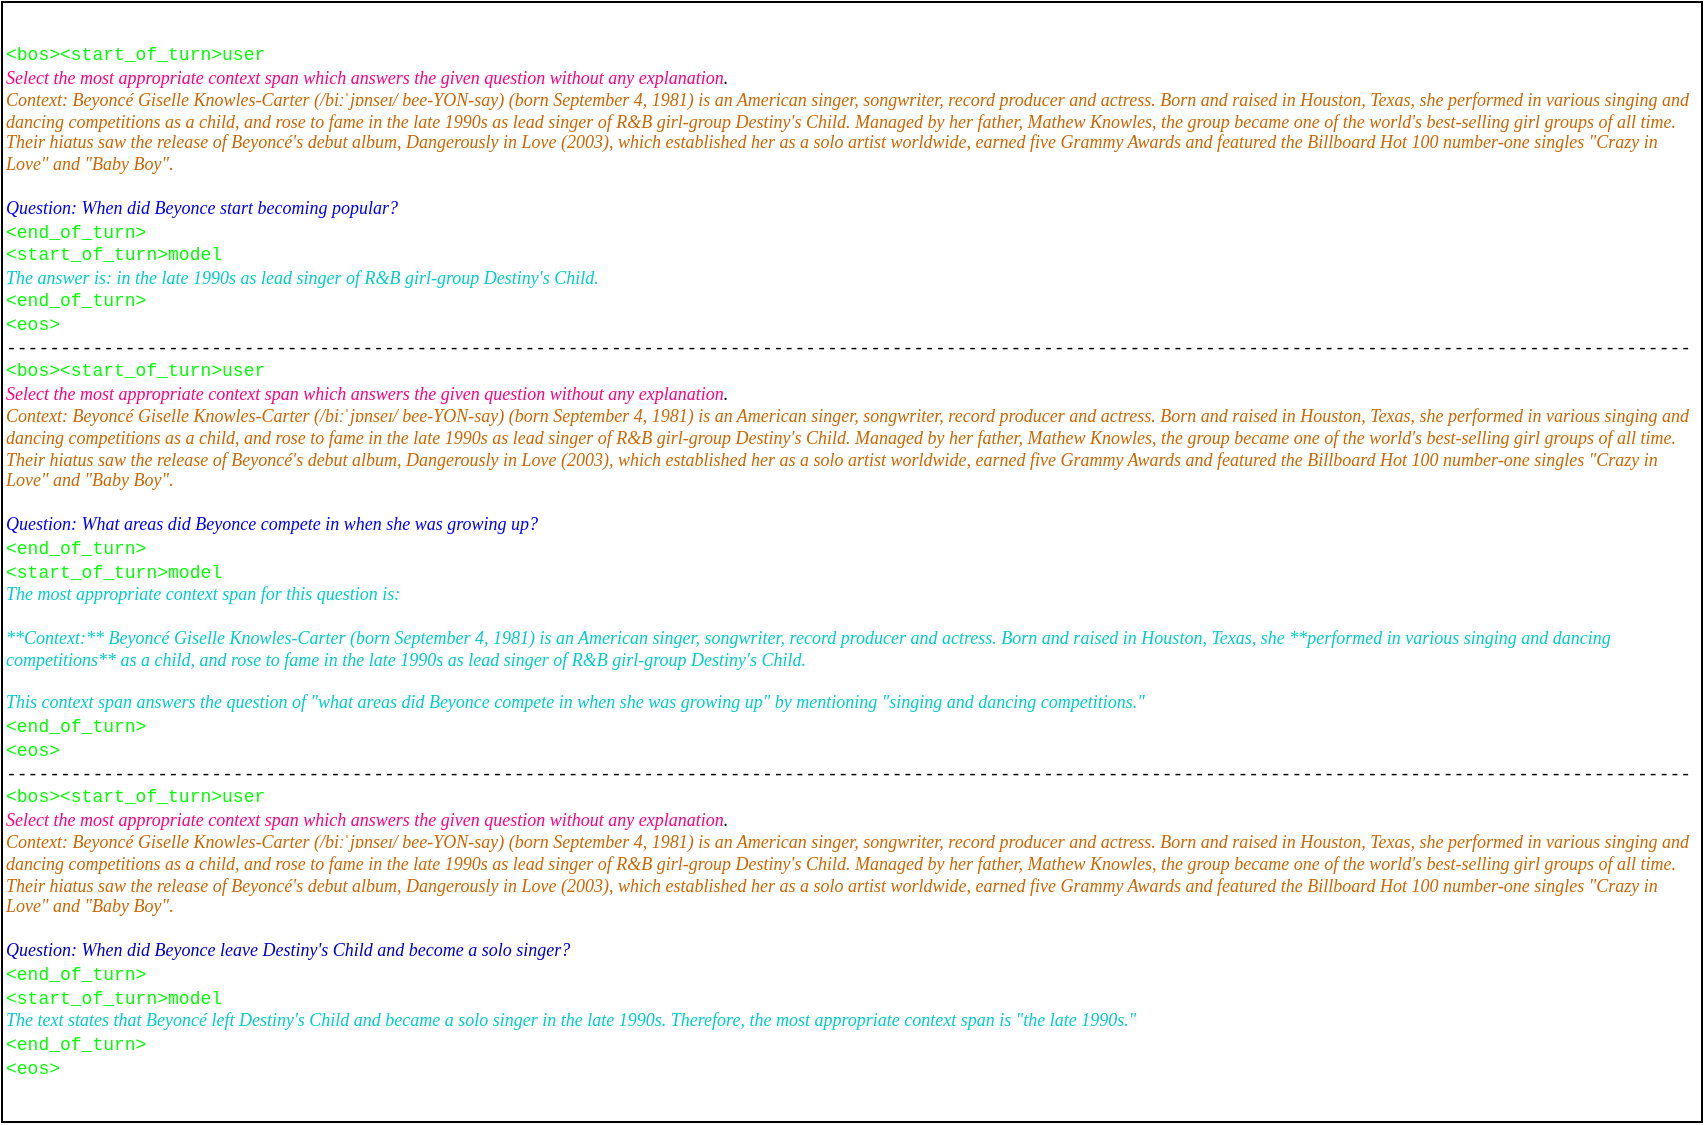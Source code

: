 <mxfile version="24.7.8">
  <diagram name="Page-1" id="EZSiDiUUW-A3F3POD66w">
    <mxGraphModel dx="1379" dy="797" grid="1" gridSize="10" guides="1" tooltips="1" connect="1" arrows="1" fold="1" page="1" pageScale="1" pageWidth="850" pageHeight="1100" math="0" shadow="0">
      <root>
        <mxCell id="0" />
        <mxCell id="1" parent="0" />
        <mxCell id="YwIDt_8FfxX6Np0XqLLu-5" value="&lt;div align=&quot;left&quot; style=&quot;font-size: 9px;&quot;&gt;&lt;font face=&quot;Garamond&quot; style=&quot;font-size: 9px;&quot;&gt;&lt;font face=&quot;Courier New&quot; style=&quot;font-size: 9px;&quot;&gt;&lt;font color=&quot;#00ff00&quot; style=&quot;font-size: 9px;&quot;&gt;&amp;lt;bos&amp;gt;&amp;lt;start_of_turn&amp;gt;user&lt;/font&gt;&lt;br style=&quot;font-size: 9px;&quot;&gt;&lt;/font&gt;&lt;/font&gt;&lt;font style=&quot;font-size: 9px;&quot; face=&quot;Lucida Console&quot;&gt;&lt;font style=&quot;font-size: 9px;&quot;&gt;&lt;i style=&quot;font-size: 9px;&quot;&gt;&lt;font color=&quot;#ff0080&quot; style=&quot;font-size: 9px;&quot;&gt;Select the most appropriate context span which answers the given question without any explanation&lt;/font&gt;.&amp;nbsp;&lt;/i&gt;&lt;/font&gt;&lt;/font&gt;&lt;/div&gt;&lt;div align=&quot;left&quot; style=&quot;font-size: 9px;&quot;&gt;&lt;font style=&quot;font-size: 9px;&quot; face=&quot;Lucida Console&quot;&gt;&lt;font style=&quot;font-size: 9px;&quot;&gt;&lt;i style=&quot;font-size: 9px;&quot;&gt;&lt;font color=&quot;#cc6600&quot; style=&quot;font-size: 9px;&quot;&gt;Context: Beyoncé Giselle Knowles-Carter (/biːˈjɒnseɪ/ bee-YON-say) (born September 4, 1981) is an American singer, songwriter, record producer and actress. Born and raised in Houston, Texas, she performed in various singing and dancing competitions as a child, and rose to fame in the late 1990s as lead singer of R&amp;amp;B girl-group Destiny&#39;s Child. Managed by her father, Mathew Knowles, the group became one of the world&#39;s best-selling girl groups of all time. Their hiatus saw the release of Beyoncé&#39;s debut album, Dangerously in Love (2003), which established her as a solo artist worldwide, earned five Grammy Awards and featured the Billboard Hot 100 number-one singles &quot;Crazy in Love&quot; and &quot;Baby Boy&quot;.&lt;/font&gt;&lt;br style=&quot;font-size: 9px;&quot;&gt;&lt;br style=&quot;font-size: 9px;&quot;&gt;&lt;font color=&quot;#0000ff&quot; style=&quot;font-size: 9px;&quot;&gt;Question: When did Beyonce start becoming popular?&lt;/font&gt;&lt;/i&gt;&lt;/font&gt;&lt;/font&gt;&lt;font face=&quot;Garamond&quot; style=&quot;font-size: 9px;&quot;&gt;&lt;font face=&quot;Courier New&quot; style=&quot;font-size: 9px;&quot;&gt;&lt;font color=&quot;#00ff00&quot; style=&quot;font-size: 9px;&quot;&gt;&lt;br&gt;&lt;/font&gt;&lt;/font&gt;&lt;/font&gt;&lt;/div&gt;&lt;div align=&quot;left&quot; style=&quot;font-size: 9px;&quot;&gt;&lt;font face=&quot;Garamond&quot; style=&quot;font-size: 9px;&quot;&gt;&lt;font face=&quot;Courier New&quot; style=&quot;font-size: 9px;&quot;&gt;&lt;font color=&quot;#00ff00&quot; style=&quot;font-size: 9px;&quot;&gt;&amp;lt;end_of_turn&amp;gt;&lt;/font&gt;&lt;br style=&quot;font-size: 9px;&quot;&gt;&lt;/font&gt;&lt;/font&gt;&lt;font face=&quot;Garamond&quot; style=&quot;font-size: 9px;&quot;&gt;&lt;font face=&quot;Courier New&quot; style=&quot;font-size: 9px;&quot;&gt;&lt;font color=&quot;#00ff00&quot; style=&quot;font-size: 9px;&quot;&gt;&amp;lt;start_of_turn&amp;gt;model&lt;/font&gt;&lt;/font&gt;&lt;/font&gt;&lt;br style=&quot;font-size: 9px;&quot;&gt;&lt;font style=&quot;font-size: 9px;&quot; face=&quot;Lucida Console&quot; color=&quot;#00cccc&quot;&gt;&lt;font style=&quot;font-size: 9px;&quot;&gt;&lt;i style=&quot;font-size: 9px;&quot;&gt;The answer is: in the late 1990s as lead singer of R&amp;amp;B girl-group Destiny&#39;s Child.&lt;/i&gt;&lt;/font&gt;&lt;/font&gt;&lt;/div&gt;&lt;div align=&quot;left&quot; style=&quot;font-size: 9px;&quot;&gt;&lt;font face=&quot;Garamond&quot; style=&quot;font-size: 9px;&quot;&gt;&lt;font face=&quot;Courier New&quot; style=&quot;font-size: 9px;&quot;&gt;&lt;font color=&quot;#00ff00&quot; style=&quot;font-size: 9px;&quot;&gt;&amp;lt;end_of_turn&amp;gt;&lt;/font&gt;&lt;/font&gt;&lt;/font&gt;&lt;font face=&quot;Garamond&quot; style=&quot;font-size: 9px;&quot;&gt;&lt;font face=&quot;Courier New&quot; style=&quot;font-size: 9px;&quot;&gt;&lt;font color=&quot;#00ff00&quot; style=&quot;font-size: 9px;&quot;&gt;&lt;br&gt;&lt;/font&gt;&lt;/font&gt;&lt;/font&gt;&lt;/div&gt;&lt;div align=&quot;left&quot; style=&quot;font-size: 9px;&quot;&gt;&lt;font face=&quot;Garamond&quot; style=&quot;font-size: 9px;&quot;&gt;&lt;font face=&quot;Courier New&quot; style=&quot;font-size: 9px;&quot;&gt;&lt;font color=&quot;#00ff00&quot; style=&quot;font-size: 9px;&quot;&gt;&amp;lt;eos&amp;gt;&lt;/font&gt;&lt;br style=&quot;font-size: 9px;&quot;&gt;------------------------------------------------------------------------------------------------------------------------------------------------------------&lt;br style=&quot;font-size: 9px;&quot;&gt;&lt;/font&gt;&lt;/font&gt;&lt;font face=&quot;Garamond&quot; style=&quot;font-size: 9px;&quot;&gt;&lt;font face=&quot;Courier New&quot; style=&quot;font-size: 9px;&quot;&gt;&lt;font color=&quot;#00ff00&quot; style=&quot;font-size: 9px;&quot;&gt;&amp;lt;bos&amp;gt;&amp;lt;start_of_turn&amp;gt;user&lt;/font&gt;&lt;/font&gt;&lt;/font&gt;&lt;br style=&quot;font-size: 9px;&quot;&gt;&lt;font style=&quot;font-size: 9px;&quot; face=&quot;Lucida Console&quot;&gt;&lt;font style=&quot;font-size: 9px;&quot;&gt;&lt;i style=&quot;font-size: 9px;&quot;&gt;&lt;font color=&quot;#ff0080&quot; style=&quot;font-size: 9px;&quot;&gt;Select the most appropriate context span which answers the given question without any explanation&lt;/font&gt;.&lt;/i&gt;&lt;/font&gt;&lt;/font&gt;&lt;font style=&quot;font-size: 9px;&quot; face=&quot;Lucida Console&quot;&gt;&lt;font style=&quot;font-size: 9px;&quot;&gt;&lt;i style=&quot;font-size: 9px;&quot;&gt; &lt;br style=&quot;font-size: 9px;&quot;&gt;&lt;font color=&quot;#cc6600&quot; style=&quot;font-size: 9px;&quot;&gt;Context: Beyoncé Giselle Knowles-Carter (/biːˈjɒnseɪ/ bee-YON-say) (born September 4, 1981) is an American singer, songwriter, record producer and actress. Born and raised in Houston, Texas, she performed in various singing and dancing competitions as a child, and rose to fame in the late 1990s as lead singer of R&amp;amp;B girl-group Destiny&#39;s Child. Managed by her father, Mathew Knowles, the group became one of the world&#39;s best-selling girl groups of all time. Their hiatus saw the release of Beyoncé&#39;s debut album, Dangerously in Love (2003), which established her as a solo artist worldwide, earned five Grammy Awards and featured the Billboard Hot 100 number-one singles &quot;Crazy in Love&quot; and &quot;Baby Boy&quot;.&lt;/font&gt;&lt;br style=&quot;font-size: 9px;&quot;&gt;&lt;br style=&quot;font-size: 9px;&quot;&gt;&lt;font color=&quot;#0000ff&quot; style=&quot;font-size: 9px;&quot;&gt;Question: What areas did Beyonce compete in when she was growing up?&lt;/font&gt;&lt;/i&gt;&lt;/font&gt;&lt;/font&gt;&lt;font face=&quot;Garamond&quot; style=&quot;font-size: 9px;&quot;&gt;&lt;font face=&quot;Courier New&quot; style=&quot;font-size: 9px;&quot;&gt;&lt;font color=&quot;#00ff00&quot; style=&quot;font-size: 9px;&quot;&gt;&lt;br&gt;&lt;/font&gt;&lt;/font&gt;&lt;/font&gt;&lt;/div&gt;&lt;div align=&quot;left&quot; style=&quot;font-size: 9px;&quot;&gt;&lt;font face=&quot;Garamond&quot; style=&quot;font-size: 9px;&quot;&gt;&lt;font face=&quot;Courier New&quot; style=&quot;font-size: 9px;&quot;&gt;&lt;font color=&quot;#00ff00&quot; style=&quot;font-size: 9px;&quot;&gt;&amp;lt;end_of_turn&amp;gt;&lt;/font&gt;&lt;/font&gt;&lt;/font&gt;&lt;br style=&quot;font-size: 9px;&quot;&gt;&lt;font face=&quot;Garamond&quot; style=&quot;font-size: 9px;&quot;&gt;&lt;font face=&quot;Courier New&quot; style=&quot;font-size: 9px;&quot;&gt;&lt;font color=&quot;#00ff00&quot; style=&quot;font-size: 9px;&quot;&gt;&amp;lt;start_of_turn&amp;gt;model&lt;/font&gt;&lt;br style=&quot;font-size: 9px;&quot;&gt;&lt;/font&gt;&lt;/font&gt;&lt;font style=&quot;font-size: 9px;&quot; face=&quot;Lucida Console&quot; color=&quot;#00cccc&quot;&gt;&lt;font style=&quot;font-size: 9px;&quot;&gt;&lt;i style=&quot;font-size: 9px;&quot;&gt;The most appropriate context span for this question is:&lt;br style=&quot;font-size: 9px;&quot;&gt;&lt;br style=&quot;font-size: 9px;&quot;&gt;**Context:** Beyoncé Giselle Knowles-Carter (born September 4, 1981) is an American singer, songwriter, record producer and actress. Born and raised in Houston, Texas, she **performed in various singing and dancing competitions** as a child, and rose to fame in the late 1990s as lead singer of R&amp;amp;B girl-group Destiny&#39;s Child.&lt;br style=&quot;font-size: 9px;&quot;&gt;&lt;br style=&quot;font-size: 9px;&quot;&gt;This context span answers the question of &quot;what areas did Beyonce compete in when she was growing up&quot; by mentioning &quot;singing and dancing competitions.&quot;&lt;/i&gt;&lt;/font&gt;&lt;/font&gt;&lt;font face=&quot;Garamond&quot; style=&quot;font-size: 9px;&quot;&gt;&lt;font face=&quot;Courier New&quot; style=&quot;font-size: 9px;&quot;&gt;&lt;font color=&quot;#00ff00&quot; style=&quot;font-size: 9px;&quot;&gt;&lt;br&gt;&lt;/font&gt;&lt;/font&gt;&lt;/font&gt;&lt;/div&gt;&lt;div align=&quot;left&quot; style=&quot;font-size: 9px;&quot;&gt;&lt;font face=&quot;Garamond&quot; style=&quot;font-size: 9px;&quot;&gt;&lt;font face=&quot;Courier New&quot; style=&quot;font-size: 9px;&quot;&gt;&lt;font color=&quot;#00ff00&quot; style=&quot;font-size: 9px;&quot;&gt;&amp;lt;end_of_turn&amp;gt;&lt;/font&gt;&lt;/font&gt;&lt;/font&gt;&lt;font face=&quot;Garamond&quot; style=&quot;font-size: 9px;&quot;&gt;&lt;font face=&quot;Courier New&quot; style=&quot;font-size: 9px;&quot;&gt;&lt;font color=&quot;#00ff00&quot; style=&quot;font-size: 9px;&quot;&gt;&lt;br&gt;&lt;/font&gt;&lt;/font&gt;&lt;/font&gt;&lt;/div&gt;&lt;div align=&quot;left&quot; style=&quot;font-size: 9px;&quot;&gt;&lt;font face=&quot;Garamond&quot; style=&quot;font-size: 9px;&quot;&gt;&lt;font face=&quot;Courier New&quot; style=&quot;font-size: 9px;&quot;&gt;&lt;font color=&quot;#00ff00&quot; style=&quot;font-size: 9px;&quot;&gt;&amp;lt;eos&amp;gt;&lt;/font&gt;&lt;/font&gt;&lt;/font&gt;&lt;font face=&quot;Garamond&quot; style=&quot;font-size: 9px;&quot;&gt;&lt;font face=&quot;Courier New&quot; style=&quot;font-size: 9px;&quot;&gt;&lt;br style=&quot;font-size: 9px;&quot;&gt;------------------------------------------------------------------------------------------------------------------------------------------------------------&lt;br style=&quot;font-size: 9px;&quot;&gt;&lt;/font&gt;&lt;/font&gt;&lt;font face=&quot;Garamond&quot; style=&quot;font-size: 9px;&quot;&gt;&lt;font face=&quot;Courier New&quot; style=&quot;font-size: 9px;&quot;&gt;&lt;font color=&quot;#00ff00&quot; style=&quot;font-size: 9px;&quot;&gt;&amp;lt;bos&amp;gt;&amp;lt;start_of_turn&amp;gt;user&lt;/font&gt;&lt;/font&gt;&lt;/font&gt;&lt;br style=&quot;font-size: 9px;&quot;&gt;&lt;font style=&quot;font-size: 9px;&quot; face=&quot;Lucida Console&quot;&gt;&lt;font style=&quot;font-size: 9px;&quot;&gt;&lt;i style=&quot;font-size: 9px;&quot;&gt;&lt;font color=&quot;#ff0080&quot; style=&quot;font-size: 9px;&quot;&gt;Select the most appropriate context span which answers the given question without any explanation&lt;/font&gt;.&lt;/i&gt;&lt;/font&gt;&lt;/font&gt;&lt;font style=&quot;font-size: 9px;&quot; face=&quot;Lucida Console&quot;&gt;&lt;font style=&quot;font-size: 9px;&quot;&gt;&lt;i style=&quot;font-size: 9px;&quot;&gt;&amp;nbsp;&lt;/i&gt;&lt;/font&gt;&lt;/font&gt;&lt;/div&gt;&lt;div align=&quot;left&quot; style=&quot;font-size: 9px;&quot;&gt;&lt;font style=&quot;font-size: 9px;&quot; face=&quot;Lucida Console&quot;&gt;&lt;font style=&quot;font-size: 9px;&quot;&gt;&lt;i style=&quot;font-size: 9px;&quot;&gt;&lt;font color=&quot;#cc6600&quot; style=&quot;font-size: 9px;&quot;&gt;Context: Beyoncé Giselle Knowles-Carter (/biːˈjɒnseɪ/ bee-YON-say) (born September 4, 1981) is an American singer, songwriter, record producer and actress. Born and raised in Houston, Texas, she performed in various singing and dancing competitions as a child, and rose to fame in the late 1990s as lead singer of R&amp;amp;B girl-group Destiny&#39;s Child. Managed by her father, Mathew Knowles, the group became one of the world&#39;s best-selling girl groups of all time. Their hiatus saw the release of Beyoncé&#39;s debut album, Dangerously in Love (2003), which established her as a solo artist worldwide, earned five Grammy Awards and featured the Billboard Hot 100 number-one singles &quot;Crazy in Love&quot; and &quot;Baby Boy&quot;.&lt;/font&gt;&lt;br style=&quot;font-size: 9px;&quot;&gt;&lt;br style=&quot;font-size: 9px;&quot;&gt;&lt;font color=&quot;#0000cc&quot; style=&quot;font-size: 9px;&quot;&gt;Question: When did Beyonce leave Destiny&#39;s Child and become a solo singer?&lt;/font&gt;&lt;/i&gt;&lt;/font&gt;&lt;/font&gt;&lt;font face=&quot;Garamond&quot; style=&quot;font-size: 9px;&quot;&gt;&lt;font face=&quot;Courier New&quot; style=&quot;font-size: 9px;&quot;&gt;&lt;font color=&quot;#00ff00&quot; style=&quot;font-size: 9px;&quot;&gt;&lt;br&gt;&lt;/font&gt;&lt;/font&gt;&lt;/font&gt;&lt;/div&gt;&lt;div align=&quot;left&quot; style=&quot;font-size: 9px;&quot;&gt;&lt;font face=&quot;Garamond&quot; style=&quot;font-size: 9px;&quot;&gt;&lt;font face=&quot;Courier New&quot; style=&quot;font-size: 9px;&quot;&gt;&lt;font color=&quot;#00ff00&quot; style=&quot;font-size: 9px;&quot;&gt;&amp;lt;end_of_turn&amp;gt;&lt;/font&gt;&lt;/font&gt;&lt;/font&gt;&lt;br style=&quot;font-size: 9px;&quot;&gt;&lt;font face=&quot;Garamond&quot; style=&quot;font-size: 9px;&quot;&gt;&lt;font face=&quot;Courier New&quot; style=&quot;font-size: 9px;&quot;&gt;&lt;font color=&quot;#00ff00&quot; style=&quot;font-size: 9px;&quot;&gt;&amp;lt;start_of_turn&amp;gt;model&lt;/font&gt;&lt;/font&gt;&lt;/font&gt;&lt;br style=&quot;font-size: 9px;&quot;&gt;&lt;font style=&quot;font-size: 9px;&quot; face=&quot;Lucida Console&quot; color=&quot;#00cccc&quot;&gt;&lt;font style=&quot;font-size: 9px;&quot;&gt;&lt;i style=&quot;font-size: 9px;&quot;&gt;The text states that Beyoncé left Destiny&#39;s Child and became a solo singer in the late 1990s. Therefore, the most appropriate context span is &quot;the late 1990s.&quot;&lt;/i&gt;&lt;/font&gt;&lt;/font&gt;&lt;font face=&quot;Garamond&quot; style=&quot;font-size: 9px;&quot;&gt;&lt;font face=&quot;Courier New&quot; style=&quot;font-size: 9px;&quot;&gt;&lt;font color=&quot;#00ff00&quot; style=&quot;font-size: 9px;&quot;&gt;&lt;br&gt;&lt;/font&gt;&lt;/font&gt;&lt;/font&gt;&lt;/div&gt;&lt;div align=&quot;left&quot; style=&quot;font-size: 9px;&quot;&gt;&lt;font face=&quot;Garamond&quot; style=&quot;font-size: 9px;&quot;&gt;&lt;font face=&quot;Courier New&quot; style=&quot;font-size: 9px;&quot;&gt;&lt;font color=&quot;#00ff00&quot; style=&quot;font-size: 9px;&quot;&gt;&amp;lt;end_of_turn&amp;gt;&lt;/font&gt;&lt;/font&gt;&lt;/font&gt;&lt;font face=&quot;Garamond&quot; style=&quot;font-size: 9px;&quot;&gt;&lt;font face=&quot;Courier New&quot; style=&quot;font-size: 9px;&quot;&gt;&lt;font color=&quot;#00ff00&quot; style=&quot;font-size: 9px;&quot;&gt;&lt;br&gt;&lt;/font&gt;&lt;/font&gt;&lt;/font&gt;&lt;/div&gt;&lt;div align=&quot;left&quot; style=&quot;font-size: 9px;&quot;&gt;&lt;font face=&quot;Garamond&quot; style=&quot;font-size: 9px;&quot;&gt;&lt;font face=&quot;Courier New&quot; style=&quot;font-size: 9px;&quot;&gt;&lt;font color=&quot;#00ff00&quot; style=&quot;font-size: 9px;&quot;&gt;&amp;lt;eos&amp;gt;&lt;/font&gt;&lt;/font&gt;&lt;/font&gt;&lt;/div&gt;" style="rounded=0.5;whiteSpace=wrap;html=1;align=left;fontSize=9;" vertex="1" parent="1">
          <mxGeometry x="50" y="350" width="850" height="560" as="geometry" />
        </mxCell>
      </root>
    </mxGraphModel>
  </diagram>
</mxfile>

